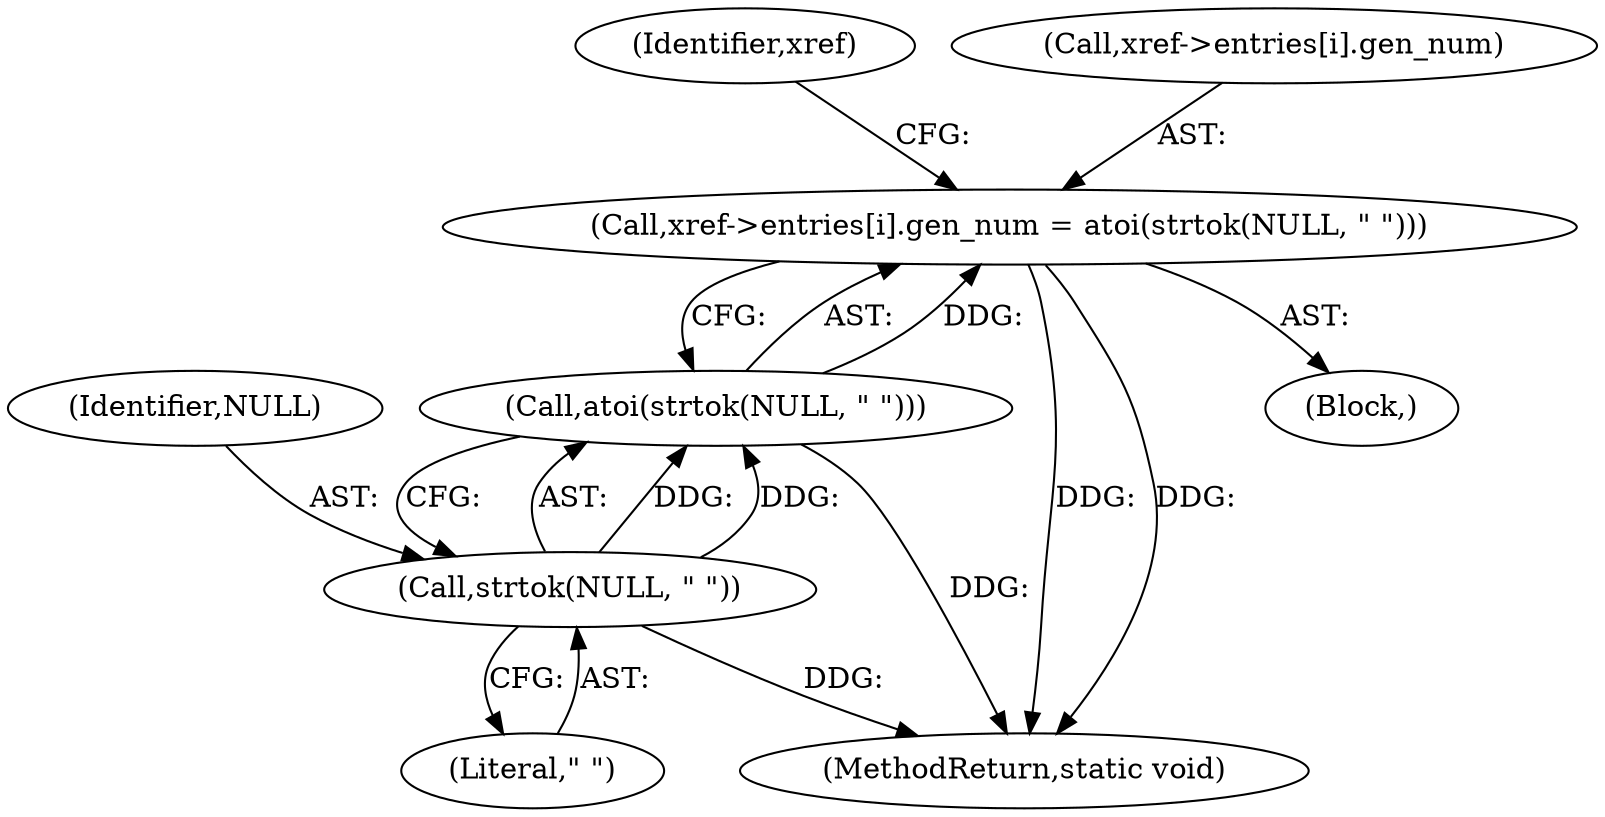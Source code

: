 digraph "0_pdfresurrect_0c4120fffa3dffe97b95c486a120eded82afe8a6_4@array" {
"1000314" [label="(Call,xref->entries[i].gen_num = atoi(strtok(NULL, \" \")))"];
"1000322" [label="(Call,atoi(strtok(NULL, \" \")))"];
"1000323" [label="(Call,strtok(NULL, \" \"))"];
"1000325" [label="(Literal,\" \")"];
"1000323" [label="(Call,strtok(NULL, \" \"))"];
"1000330" [label="(Identifier,xref)"];
"1000356" [label="(MethodReturn,static void)"];
"1000315" [label="(Call,xref->entries[i].gen_num)"];
"1000322" [label="(Call,atoi(strtok(NULL, \" \")))"];
"1000314" [label="(Call,xref->entries[i].gen_num = atoi(strtok(NULL, \" \")))"];
"1000324" [label="(Identifier,NULL)"];
"1000291" [label="(Block,)"];
"1000314" -> "1000291"  [label="AST: "];
"1000314" -> "1000322"  [label="CFG: "];
"1000315" -> "1000314"  [label="AST: "];
"1000322" -> "1000314"  [label="AST: "];
"1000330" -> "1000314"  [label="CFG: "];
"1000314" -> "1000356"  [label="DDG: "];
"1000314" -> "1000356"  [label="DDG: "];
"1000322" -> "1000314"  [label="DDG: "];
"1000322" -> "1000323"  [label="CFG: "];
"1000323" -> "1000322"  [label="AST: "];
"1000322" -> "1000356"  [label="DDG: "];
"1000323" -> "1000322"  [label="DDG: "];
"1000323" -> "1000322"  [label="DDG: "];
"1000323" -> "1000325"  [label="CFG: "];
"1000324" -> "1000323"  [label="AST: "];
"1000325" -> "1000323"  [label="AST: "];
"1000323" -> "1000356"  [label="DDG: "];
}
